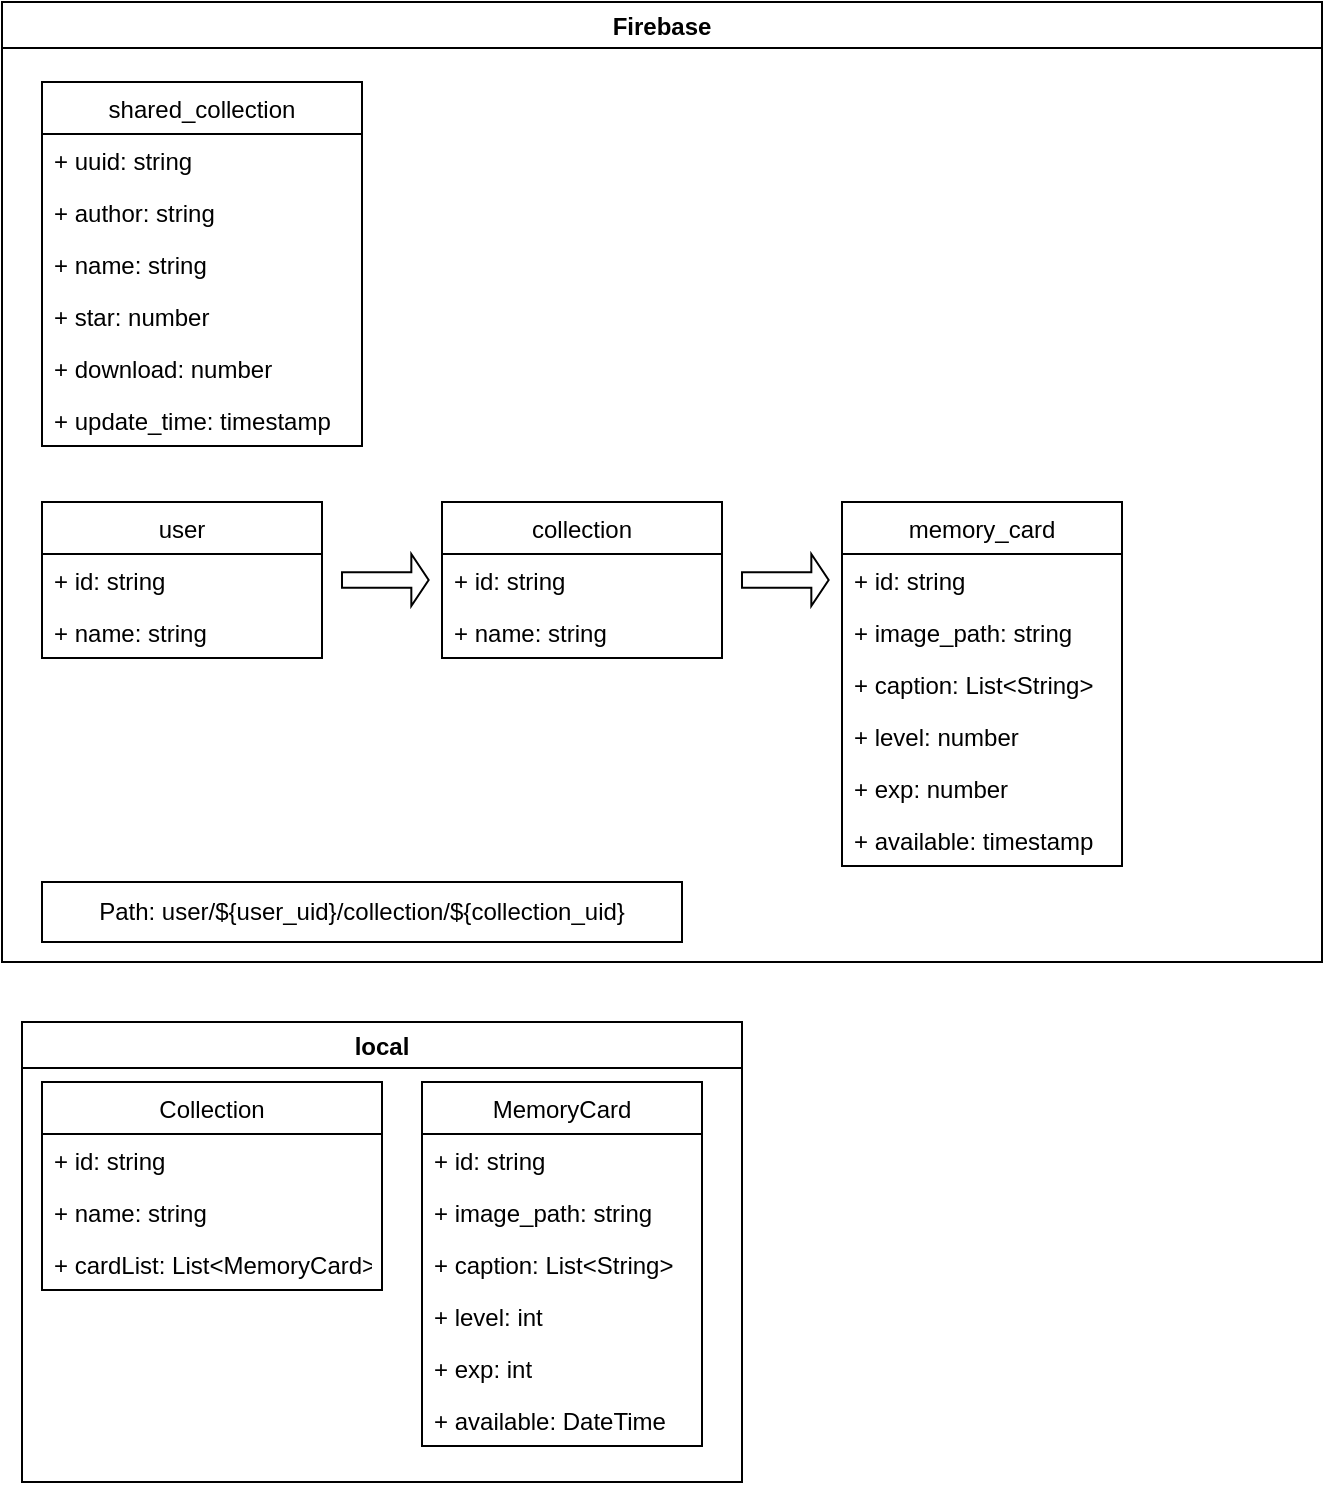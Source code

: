 <mxfile version="14.6.13" type="device"><diagram id="l00EeM1K19xZs8L4E04T" name="Page-1"><mxGraphModel dx="1086" dy="1906" grid="1" gridSize="10" guides="1" tooltips="1" connect="1" arrows="1" fold="1" page="1" pageScale="1" pageWidth="850" pageHeight="1100" math="0" shadow="0"><root><mxCell id="0"/><mxCell id="1" parent="0"/><mxCell id="C1Hc-6bumb-BxeXOU6Ti-14" value="local" style="swimlane;" parent="1" vertex="1"><mxGeometry x="90" y="350" width="360" height="230" as="geometry"/></mxCell><mxCell id="C1Hc-6bumb-BxeXOU6Ti-1" value="Collection" style="swimlane;fontStyle=0;childLayout=stackLayout;horizontal=1;startSize=26;fillColor=none;horizontalStack=0;resizeParent=1;resizeParentMax=0;resizeLast=0;collapsible=1;marginBottom=0;" parent="C1Hc-6bumb-BxeXOU6Ti-14" vertex="1"><mxGeometry x="10" y="30" width="170" height="104" as="geometry"/></mxCell><mxCell id="C1Hc-6bumb-BxeXOU6Ti-3" value="+ id: string" style="text;strokeColor=none;fillColor=none;align=left;verticalAlign=top;spacingLeft=4;spacingRight=4;overflow=hidden;rotatable=0;points=[[0,0.5],[1,0.5]];portConstraint=eastwest;" parent="C1Hc-6bumb-BxeXOU6Ti-1" vertex="1"><mxGeometry y="26" width="170" height="26" as="geometry"/></mxCell><mxCell id="C1Hc-6bumb-BxeXOU6Ti-2" value="+ name: string&#10;" style="text;strokeColor=none;fillColor=none;align=left;verticalAlign=top;spacingLeft=4;spacingRight=4;overflow=hidden;rotatable=0;points=[[0,0.5],[1,0.5]];portConstraint=eastwest;" parent="C1Hc-6bumb-BxeXOU6Ti-1" vertex="1"><mxGeometry y="52" width="170" height="26" as="geometry"/></mxCell><mxCell id="C1Hc-6bumb-BxeXOU6Ti-42" value="+ cardList: List&lt;MemoryCard&gt;&#10;" style="text;strokeColor=none;fillColor=none;align=left;verticalAlign=top;spacingLeft=4;spacingRight=4;overflow=hidden;rotatable=0;points=[[0,0.5],[1,0.5]];portConstraint=eastwest;" parent="C1Hc-6bumb-BxeXOU6Ti-1" vertex="1"><mxGeometry y="78" width="170" height="26" as="geometry"/></mxCell><mxCell id="C1Hc-6bumb-BxeXOU6Ti-5" value="MemoryCard" style="swimlane;fontStyle=0;childLayout=stackLayout;horizontal=1;startSize=26;fillColor=none;horizontalStack=0;resizeParent=1;resizeParentMax=0;resizeLast=0;collapsible=1;marginBottom=0;" parent="C1Hc-6bumb-BxeXOU6Ti-14" vertex="1"><mxGeometry x="200" y="30" width="140" height="182" as="geometry"/></mxCell><mxCell id="C1Hc-6bumb-BxeXOU6Ti-7" value="+ id: string" style="text;strokeColor=none;fillColor=none;align=left;verticalAlign=top;spacingLeft=4;spacingRight=4;overflow=hidden;rotatable=0;points=[[0,0.5],[1,0.5]];portConstraint=eastwest;" parent="C1Hc-6bumb-BxeXOU6Ti-5" vertex="1"><mxGeometry y="26" width="140" height="26" as="geometry"/></mxCell><mxCell id="C1Hc-6bumb-BxeXOU6Ti-6" value="+ image_path: string" style="text;strokeColor=none;fillColor=none;align=left;verticalAlign=top;spacingLeft=4;spacingRight=4;overflow=hidden;rotatable=0;points=[[0,0.5],[1,0.5]];portConstraint=eastwest;" parent="C1Hc-6bumb-BxeXOU6Ti-5" vertex="1"><mxGeometry y="52" width="140" height="26" as="geometry"/></mxCell><mxCell id="C1Hc-6bumb-BxeXOU6Ti-8" value="+ caption: List&lt;String&gt;" style="text;strokeColor=none;fillColor=none;align=left;verticalAlign=top;spacingLeft=4;spacingRight=4;overflow=hidden;rotatable=0;points=[[0,0.5],[1,0.5]];portConstraint=eastwest;" parent="C1Hc-6bumb-BxeXOU6Ti-5" vertex="1"><mxGeometry y="78" width="140" height="26" as="geometry"/></mxCell><mxCell id="C1Hc-6bumb-BxeXOU6Ti-15" value="+ level: int" style="text;strokeColor=none;fillColor=none;align=left;verticalAlign=top;spacingLeft=4;spacingRight=4;overflow=hidden;rotatable=0;points=[[0,0.5],[1,0.5]];portConstraint=eastwest;" parent="C1Hc-6bumb-BxeXOU6Ti-5" vertex="1"><mxGeometry y="104" width="140" height="26" as="geometry"/></mxCell><mxCell id="C1Hc-6bumb-BxeXOU6Ti-16" value="+ exp: int" style="text;strokeColor=none;fillColor=none;align=left;verticalAlign=top;spacingLeft=4;spacingRight=4;overflow=hidden;rotatable=0;points=[[0,0.5],[1,0.5]];portConstraint=eastwest;" parent="C1Hc-6bumb-BxeXOU6Ti-5" vertex="1"><mxGeometry y="130" width="140" height="26" as="geometry"/></mxCell><mxCell id="C1Hc-6bumb-BxeXOU6Ti-17" value="+ available: DateTime" style="text;strokeColor=none;fillColor=none;align=left;verticalAlign=top;spacingLeft=4;spacingRight=4;overflow=hidden;rotatable=0;points=[[0,0.5],[1,0.5]];portConstraint=eastwest;" parent="C1Hc-6bumb-BxeXOU6Ti-5" vertex="1"><mxGeometry y="156" width="140" height="26" as="geometry"/></mxCell><mxCell id="C1Hc-6bumb-BxeXOU6Ti-31" value="Firebase" style="swimlane;" parent="1" vertex="1"><mxGeometry x="80" y="-160" width="660" height="480" as="geometry"/></mxCell><mxCell id="C1Hc-6bumb-BxeXOU6Ti-32" value="collection" style="swimlane;fontStyle=0;childLayout=stackLayout;horizontal=1;startSize=26;fillColor=none;horizontalStack=0;resizeParent=1;resizeParentMax=0;resizeLast=0;collapsible=1;marginBottom=0;" parent="C1Hc-6bumb-BxeXOU6Ti-31" vertex="1"><mxGeometry x="220" y="250" width="140" height="78" as="geometry"/></mxCell><mxCell id="C1Hc-6bumb-BxeXOU6Ti-33" value="+ id: string" style="text;strokeColor=none;fillColor=none;align=left;verticalAlign=top;spacingLeft=4;spacingRight=4;overflow=hidden;rotatable=0;points=[[0,0.5],[1,0.5]];portConstraint=eastwest;" parent="C1Hc-6bumb-BxeXOU6Ti-32" vertex="1"><mxGeometry y="26" width="140" height="26" as="geometry"/></mxCell><mxCell id="C1Hc-6bumb-BxeXOU6Ti-34" value="+ name: string&#10;" style="text;strokeColor=none;fillColor=none;align=left;verticalAlign=top;spacingLeft=4;spacingRight=4;overflow=hidden;rotatable=0;points=[[0,0.5],[1,0.5]];portConstraint=eastwest;" parent="C1Hc-6bumb-BxeXOU6Ti-32" vertex="1"><mxGeometry y="52" width="140" height="26" as="geometry"/></mxCell><mxCell id="C1Hc-6bumb-BxeXOU6Ti-35" value="memory_card" style="swimlane;fontStyle=0;childLayout=stackLayout;horizontal=1;startSize=26;fillColor=none;horizontalStack=0;resizeParent=1;resizeParentMax=0;resizeLast=0;collapsible=1;marginBottom=0;" parent="C1Hc-6bumb-BxeXOU6Ti-31" vertex="1"><mxGeometry x="420" y="250" width="140" height="182" as="geometry"/></mxCell><mxCell id="C1Hc-6bumb-BxeXOU6Ti-36" value="+ id: string" style="text;strokeColor=none;fillColor=none;align=left;verticalAlign=top;spacingLeft=4;spacingRight=4;overflow=hidden;rotatable=0;points=[[0,0.5],[1,0.5]];portConstraint=eastwest;" parent="C1Hc-6bumb-BxeXOU6Ti-35" vertex="1"><mxGeometry y="26" width="140" height="26" as="geometry"/></mxCell><mxCell id="C1Hc-6bumb-BxeXOU6Ti-37" value="+ image_path: string" style="text;strokeColor=none;fillColor=none;align=left;verticalAlign=top;spacingLeft=4;spacingRight=4;overflow=hidden;rotatable=0;points=[[0,0.5],[1,0.5]];portConstraint=eastwest;" parent="C1Hc-6bumb-BxeXOU6Ti-35" vertex="1"><mxGeometry y="52" width="140" height="26" as="geometry"/></mxCell><mxCell id="C1Hc-6bumb-BxeXOU6Ti-38" value="+ caption: List&lt;String&gt;" style="text;strokeColor=none;fillColor=none;align=left;verticalAlign=top;spacingLeft=4;spacingRight=4;overflow=hidden;rotatable=0;points=[[0,0.5],[1,0.5]];portConstraint=eastwest;" parent="C1Hc-6bumb-BxeXOU6Ti-35" vertex="1"><mxGeometry y="78" width="140" height="26" as="geometry"/></mxCell><mxCell id="C1Hc-6bumb-BxeXOU6Ti-39" value="+ level: number" style="text;strokeColor=none;fillColor=none;align=left;verticalAlign=top;spacingLeft=4;spacingRight=4;overflow=hidden;rotatable=0;points=[[0,0.5],[1,0.5]];portConstraint=eastwest;" parent="C1Hc-6bumb-BxeXOU6Ti-35" vertex="1"><mxGeometry y="104" width="140" height="26" as="geometry"/></mxCell><mxCell id="C1Hc-6bumb-BxeXOU6Ti-40" value="+ exp: number" style="text;strokeColor=none;fillColor=none;align=left;verticalAlign=top;spacingLeft=4;spacingRight=4;overflow=hidden;rotatable=0;points=[[0,0.5],[1,0.5]];portConstraint=eastwest;" parent="C1Hc-6bumb-BxeXOU6Ti-35" vertex="1"><mxGeometry y="130" width="140" height="26" as="geometry"/></mxCell><mxCell id="C1Hc-6bumb-BxeXOU6Ti-41" value="+ available: timestamp" style="text;strokeColor=none;fillColor=none;align=left;verticalAlign=top;spacingLeft=4;spacingRight=4;overflow=hidden;rotatable=0;points=[[0,0.5],[1,0.5]];portConstraint=eastwest;" parent="C1Hc-6bumb-BxeXOU6Ti-35" vertex="1"><mxGeometry y="156" width="140" height="26" as="geometry"/></mxCell><mxCell id="C1Hc-6bumb-BxeXOU6Ti-43" value="user" style="swimlane;fontStyle=0;childLayout=stackLayout;horizontal=1;startSize=26;fillColor=none;horizontalStack=0;resizeParent=1;resizeParentMax=0;resizeLast=0;collapsible=1;marginBottom=0;" parent="C1Hc-6bumb-BxeXOU6Ti-31" vertex="1"><mxGeometry x="20" y="250" width="140" height="78" as="geometry"/></mxCell><mxCell id="C1Hc-6bumb-BxeXOU6Ti-45" value="+ id: string" style="text;strokeColor=none;fillColor=none;align=left;verticalAlign=top;spacingLeft=4;spacingRight=4;overflow=hidden;rotatable=0;points=[[0,0.5],[1,0.5]];portConstraint=eastwest;" parent="C1Hc-6bumb-BxeXOU6Ti-43" vertex="1"><mxGeometry y="26" width="140" height="26" as="geometry"/></mxCell><mxCell id="C1Hc-6bumb-BxeXOU6Ti-44" value="+ name: string" style="text;strokeColor=none;fillColor=none;align=left;verticalAlign=top;spacingLeft=4;spacingRight=4;overflow=hidden;rotatable=0;points=[[0,0.5],[1,0.5]];portConstraint=eastwest;" parent="C1Hc-6bumb-BxeXOU6Ti-43" vertex="1"><mxGeometry y="52" width="140" height="26" as="geometry"/></mxCell><mxCell id="C1Hc-6bumb-BxeXOU6Ti-48" value="" style="shape=singleArrow;whiteSpace=wrap;html=1;" parent="C1Hc-6bumb-BxeXOU6Ti-31" vertex="1"><mxGeometry x="170" y="276" width="43.33" height="26" as="geometry"/></mxCell><mxCell id="C1Hc-6bumb-BxeXOU6Ti-49" value="" style="shape=singleArrow;whiteSpace=wrap;html=1;" parent="C1Hc-6bumb-BxeXOU6Ti-31" vertex="1"><mxGeometry x="370" y="276" width="43.33" height="26" as="geometry"/></mxCell><mxCell id="C1Hc-6bumb-BxeXOU6Ti-58" value="shared_collection" style="swimlane;fontStyle=0;childLayout=stackLayout;horizontal=1;startSize=26;fillColor=none;horizontalStack=0;resizeParent=1;resizeParentMax=0;resizeLast=0;collapsible=1;marginBottom=0;" parent="C1Hc-6bumb-BxeXOU6Ti-31" vertex="1"><mxGeometry x="20" y="40" width="160" height="182" as="geometry"/></mxCell><mxCell id="C1Hc-6bumb-BxeXOU6Ti-59" value="+ uuid: string" style="text;strokeColor=none;fillColor=none;align=left;verticalAlign=top;spacingLeft=4;spacingRight=4;overflow=hidden;rotatable=0;points=[[0,0.5],[1,0.5]];portConstraint=eastwest;" parent="C1Hc-6bumb-BxeXOU6Ti-58" vertex="1"><mxGeometry y="26" width="160" height="26" as="geometry"/></mxCell><mxCell id="C1Hc-6bumb-BxeXOU6Ti-60" value="+ author: string" style="text;strokeColor=none;fillColor=none;align=left;verticalAlign=top;spacingLeft=4;spacingRight=4;overflow=hidden;rotatable=0;points=[[0,0.5],[1,0.5]];portConstraint=eastwest;" parent="C1Hc-6bumb-BxeXOU6Ti-58" vertex="1"><mxGeometry y="52" width="160" height="26" as="geometry"/></mxCell><mxCell id="C1Hc-6bumb-BxeXOU6Ti-63" value="+ name: string" style="text;strokeColor=none;fillColor=none;align=left;verticalAlign=top;spacingLeft=4;spacingRight=4;overflow=hidden;rotatable=0;points=[[0,0.5],[1,0.5]];portConstraint=eastwest;" parent="C1Hc-6bumb-BxeXOU6Ti-58" vertex="1"><mxGeometry y="78" width="160" height="26" as="geometry"/></mxCell><mxCell id="C1Hc-6bumb-BxeXOU6Ti-64" value="+ star: number" style="text;strokeColor=none;fillColor=none;align=left;verticalAlign=top;spacingLeft=4;spacingRight=4;overflow=hidden;rotatable=0;points=[[0,0.5],[1,0.5]];portConstraint=eastwest;" parent="C1Hc-6bumb-BxeXOU6Ti-58" vertex="1"><mxGeometry y="104" width="160" height="26" as="geometry"/></mxCell><mxCell id="C1Hc-6bumb-BxeXOU6Ti-65" value="+ download: number" style="text;strokeColor=none;fillColor=none;align=left;verticalAlign=top;spacingLeft=4;spacingRight=4;overflow=hidden;rotatable=0;points=[[0,0.5],[1,0.5]];portConstraint=eastwest;" parent="C1Hc-6bumb-BxeXOU6Ti-58" vertex="1"><mxGeometry y="130" width="160" height="26" as="geometry"/></mxCell><mxCell id="C1Hc-6bumb-BxeXOU6Ti-66" value="+ update_time: timestamp" style="text;strokeColor=none;fillColor=none;align=left;verticalAlign=top;spacingLeft=4;spacingRight=4;overflow=hidden;rotatable=0;points=[[0,0.5],[1,0.5]];portConstraint=eastwest;" parent="C1Hc-6bumb-BxeXOU6Ti-58" vertex="1"><mxGeometry y="156" width="160" height="26" as="geometry"/></mxCell><mxCell id="woCzZxFAvCmgxASkxJLO-1" value="Path: user/${user_uid}/collection/${collection_uid}" style="rounded=0;whiteSpace=wrap;html=1;" vertex="1" parent="C1Hc-6bumb-BxeXOU6Ti-31"><mxGeometry x="20" y="440" width="320" height="30" as="geometry"/></mxCell></root></mxGraphModel></diagram></mxfile>